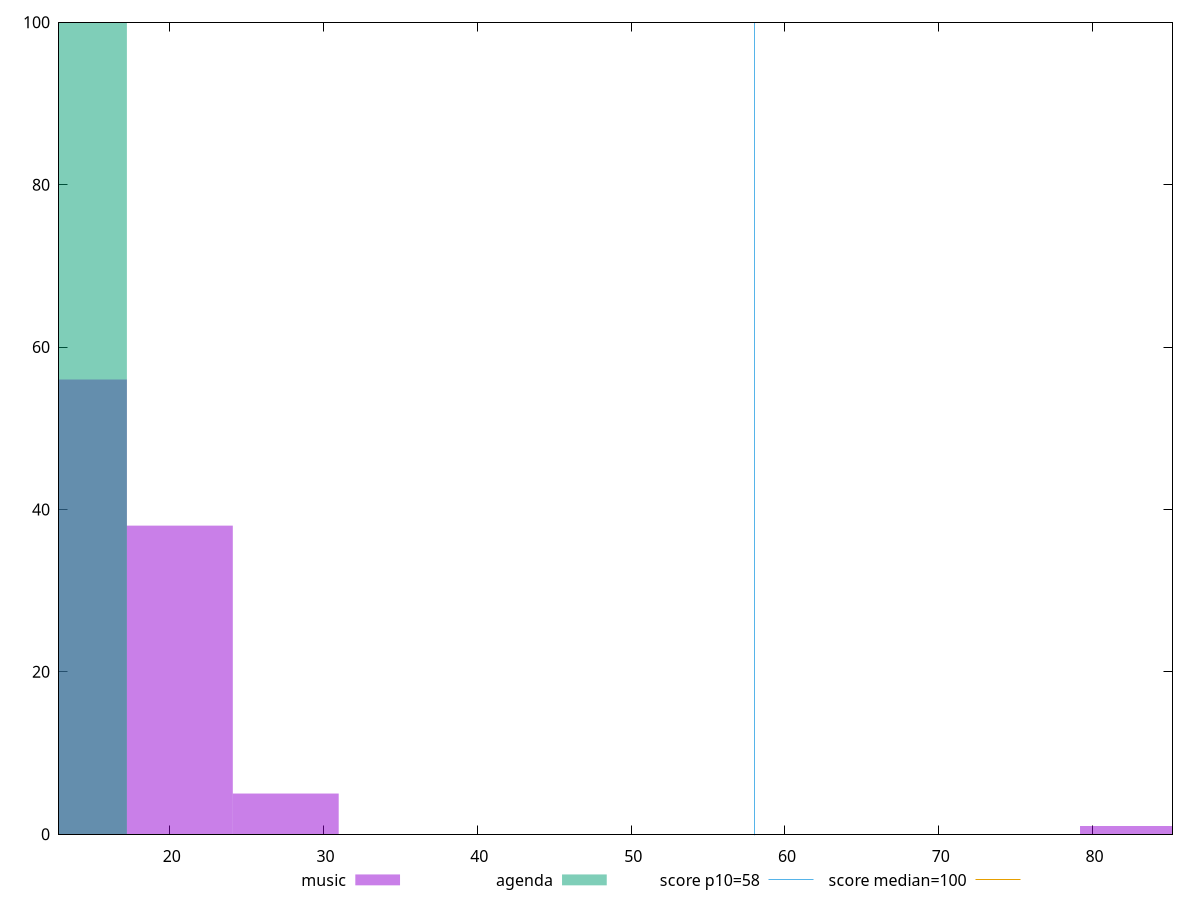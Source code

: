 reset

$music <<EOF
82.62969646368671 1
20.65742411592168 38
13.771616077281118 56
27.543232154562237 5
EOF

$agenda <<EOF
13.771616077281118 100
EOF

set key outside below
set boxwidth 6.885808038640559
set xrange [12.8:85.2]
set yrange [0:100]
set trange [0:100]
set style fill transparent solid 0.5 noborder

set parametric
set terminal svg size 640, 500 enhanced background rgb 'white'
set output "reports/report_00032_2021-02-25T10-28-15.087Z/estimated-input-latency/comparison/histogram/0_vs_1.svg"

plot $music title "music" with boxes, \
     $agenda title "agenda" with boxes, \
     58,t title "score p10=58", \
     100,t title "score median=100"

reset
